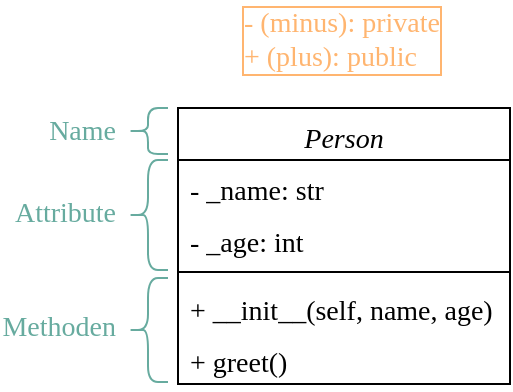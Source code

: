 <mxfile version="20.2.3" type="device"><diagram id="C5RBs43oDa-KdzZeNtuy" name="Page-1"><mxGraphModel dx="441" dy="307" grid="0" gridSize="9.842" guides="1" tooltips="1" connect="1" arrows="1" fold="1" page="1" pageScale="1" pageWidth="827" pageHeight="1169" math="0" shadow="0"><root><mxCell id="WIyWlLk6GJQsqaUBKTNV-0"/><mxCell id="WIyWlLk6GJQsqaUBKTNV-1" parent="WIyWlLk6GJQsqaUBKTNV-0"/><mxCell id="zkfFHV4jXpPFQw0GAbJ--0" value="Person" style="swimlane;fontStyle=2;align=center;verticalAlign=top;childLayout=stackLayout;horizontal=1;startSize=26;horizontalStack=0;resizeParent=1;resizeLast=0;collapsible=1;marginBottom=0;rounded=0;shadow=0;strokeWidth=1;fontFamily=Source Sans Pro;fontSize=14;" parent="WIyWlLk6GJQsqaUBKTNV-1" vertex="1"><mxGeometry x="220" y="120" width="166" height="138" as="geometry"><mxRectangle x="230" y="140" width="160" height="26" as="alternateBounds"/></mxGeometry></mxCell><mxCell id="zkfFHV4jXpPFQw0GAbJ--1" value="- _name: str" style="text;align=left;verticalAlign=top;spacingLeft=4;spacingRight=4;overflow=hidden;rotatable=0;points=[[0,0.5],[1,0.5]];portConstraint=eastwest;fontFamily=Source Sans Pro;fontSize=14;" parent="zkfFHV4jXpPFQw0GAbJ--0" vertex="1"><mxGeometry y="26" width="166" height="26" as="geometry"/></mxCell><mxCell id="zkfFHV4jXpPFQw0GAbJ--2" value="- _age: int" style="text;align=left;verticalAlign=top;spacingLeft=4;spacingRight=4;overflow=hidden;rotatable=0;points=[[0,0.5],[1,0.5]];portConstraint=eastwest;rounded=0;shadow=0;html=0;fontFamily=Source Sans Pro;fontSize=14;" parent="zkfFHV4jXpPFQw0GAbJ--0" vertex="1"><mxGeometry y="52" width="166" height="26" as="geometry"/></mxCell><mxCell id="zkfFHV4jXpPFQw0GAbJ--4" value="" style="line;html=1;strokeWidth=1;align=left;verticalAlign=middle;spacingTop=-1;spacingLeft=3;spacingRight=3;rotatable=0;labelPosition=right;points=[];portConstraint=eastwest;fontFamily=Source Sans Pro;fontSize=14;" parent="zkfFHV4jXpPFQw0GAbJ--0" vertex="1"><mxGeometry y="78" width="166" height="8" as="geometry"/></mxCell><mxCell id="zkfFHV4jXpPFQw0GAbJ--5" value="+ __init__(self, name, age)" style="text;align=left;verticalAlign=top;spacingLeft=4;spacingRight=4;overflow=hidden;rotatable=0;points=[[0,0.5],[1,0.5]];portConstraint=eastwest;fontFamily=Source Sans Pro;fontSize=14;" parent="zkfFHV4jXpPFQw0GAbJ--0" vertex="1"><mxGeometry y="86" width="166" height="26" as="geometry"/></mxCell><mxCell id="deyVkGIsjHyaMeEnRPev-1" value="+ greet()" style="text;align=left;verticalAlign=top;spacingLeft=4;spacingRight=4;overflow=hidden;rotatable=0;points=[[0,0.5],[1,0.5]];portConstraint=eastwest;fontFamily=Source Sans Pro;fontSize=14;" parent="zkfFHV4jXpPFQw0GAbJ--0" vertex="1"><mxGeometry y="112" width="166" height="26" as="geometry"/></mxCell><mxCell id="deyVkGIsjHyaMeEnRPev-3" value="" style="shape=curlyBracket;whiteSpace=wrap;html=1;rounded=1;size=0.5;fontFamily=Source Sans Pro;fontSize=14;fontColor=#67AB9F;strokeColor=#67AB9F;" parent="WIyWlLk6GJQsqaUBKTNV-1" vertex="1"><mxGeometry x="195" y="120" width="20" height="23" as="geometry"/></mxCell><mxCell id="DnXZxKdPm8zVT0Bb5Zmu-0" value="" style="shape=curlyBracket;whiteSpace=wrap;html=1;rounded=1;size=0.5;fontFamily=Source Sans Pro;fontSize=14;fontColor=#67AB9F;strokeColor=#67AB9F;" vertex="1" parent="WIyWlLk6GJQsqaUBKTNV-1"><mxGeometry x="195" y="146" width="20" height="55" as="geometry"/></mxCell><mxCell id="DnXZxKdPm8zVT0Bb5Zmu-1" value="" style="shape=curlyBracket;whiteSpace=wrap;html=1;rounded=1;size=0.5;fontFamily=Source Sans Pro;fontSize=14;fontColor=#67AB9F;strokeColor=#67AB9F;" vertex="1" parent="WIyWlLk6GJQsqaUBKTNV-1"><mxGeometry x="195" y="205" width="20" height="52" as="geometry"/></mxCell><mxCell id="DnXZxKdPm8zVT0Bb5Zmu-2" value="Name" style="text;html=1;strokeColor=none;fillColor=none;align=right;verticalAlign=middle;whiteSpace=wrap;rounded=0;fontFamily=Source Sans Pro;fontSize=14;fontColor=#67AB9F;" vertex="1" parent="WIyWlLk6GJQsqaUBKTNV-1"><mxGeometry x="131" y="116.5" width="60" height="30" as="geometry"/></mxCell><mxCell id="DnXZxKdPm8zVT0Bb5Zmu-3" value="Attribute" style="text;html=1;strokeColor=none;fillColor=none;align=right;verticalAlign=middle;whiteSpace=wrap;rounded=0;fontFamily=Source Sans Pro;fontSize=14;fontColor=#67AB9F;" vertex="1" parent="WIyWlLk6GJQsqaUBKTNV-1"><mxGeometry x="131" y="158" width="60" height="30" as="geometry"/></mxCell><mxCell id="DnXZxKdPm8zVT0Bb5Zmu-4" value="Methoden" style="text;html=1;strokeColor=none;fillColor=none;align=right;verticalAlign=middle;whiteSpace=wrap;rounded=0;fontFamily=Source Sans Pro;fontSize=14;fontColor=#67AB9F;" vertex="1" parent="WIyWlLk6GJQsqaUBKTNV-1"><mxGeometry x="131" y="215" width="60" height="30" as="geometry"/></mxCell><mxCell id="DnXZxKdPm8zVT0Bb5Zmu-5" value="- (minus): private&lt;br style=&quot;font-size: 14px;&quot;&gt;+ (plus): public" style="text;html=1;strokeColor=none;fillColor=none;align=left;verticalAlign=middle;rounded=0;labelBorderColor=#FFB570;fontFamily=Source Sans Pro;fontSize=14;fontColor=#FFB570;" vertex="1" parent="WIyWlLk6GJQsqaUBKTNV-1"><mxGeometry x="250" y="66" width="118" height="40" as="geometry"/></mxCell></root></mxGraphModel></diagram></mxfile>